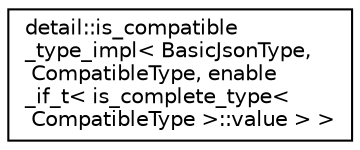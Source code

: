digraph "Graphical Class Hierarchy"
{
 // LATEX_PDF_SIZE
  edge [fontname="Helvetica",fontsize="10",labelfontname="Helvetica",labelfontsize="10"];
  node [fontname="Helvetica",fontsize="10",shape=record];
  rankdir="LR";
  Node0 [label="detail::is_compatible\l_type_impl\< BasicJsonType,\l CompatibleType, enable\l_if_t\< is_complete_type\<\l CompatibleType \>::value \> \>",height=0.2,width=0.4,color="black", fillcolor="white", style="filled",URL="$structdetail_1_1is__compatible__type__impl_3_01BasicJsonType_00_01CompatibleType_00_01enable__if67e19080e9bd0cd565bd49f604895399.html",tooltip=" "];
}
